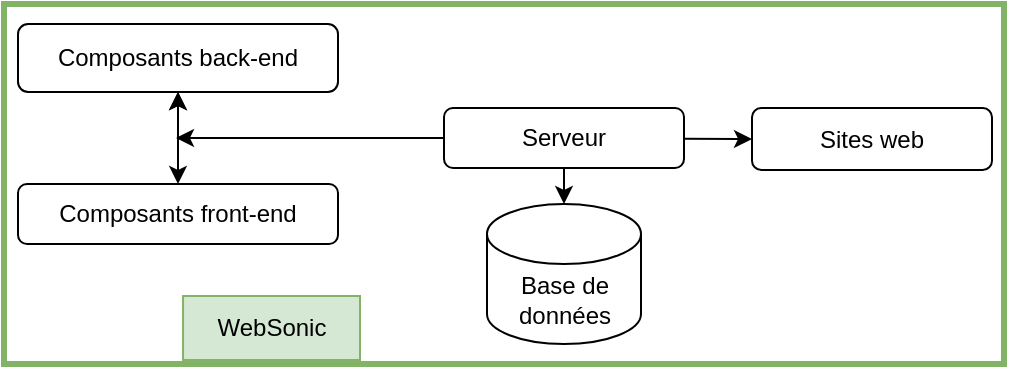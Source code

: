 <mxfile version="22.0.0" type="github">
  <diagram name="Page-1" id="C_ZBUsKCrzRcflvogzkr">
    <mxGraphModel dx="1434" dy="726" grid="1" gridSize="10" guides="1" tooltips="1" connect="1" arrows="1" fold="1" page="1" pageScale="1" pageWidth="827" pageHeight="1169" math="0" shadow="0">
      <root>
        <mxCell id="0" />
        <mxCell id="1" parent="0" />
        <mxCell id="LJF9pUBbcUP4_dTCjjYn-2" value="" style="rounded=0;whiteSpace=wrap;html=1;fillColor=none;strokeColor=#82b366;strokeWidth=3;" vertex="1" parent="1">
          <mxGeometry x="40" y="80" width="500" height="180" as="geometry" />
        </mxCell>
        <mxCell id="LJF9pUBbcUP4_dTCjjYn-3" value="WebSonic" style="rounded=0;whiteSpace=wrap;html=1;fillColor=#d5e8d4;strokeColor=#82b366;" vertex="1" parent="1">
          <mxGeometry x="129.519" y="226" width="88.484" height="32" as="geometry" />
        </mxCell>
        <mxCell id="LJF9pUBbcUP4_dTCjjYn-4" value="Composants front-end" style="rounded=1;whiteSpace=wrap;html=1;" vertex="1" parent="1">
          <mxGeometry x="47" y="170" width="160" height="30" as="geometry" />
        </mxCell>
        <mxCell id="LJF9pUBbcUP4_dTCjjYn-5" value="Composants back-end" style="rounded=1;whiteSpace=wrap;html=1;" vertex="1" parent="1">
          <mxGeometry x="47" y="90" width="160" height="34" as="geometry" />
        </mxCell>
        <mxCell id="LJF9pUBbcUP4_dTCjjYn-6" value="" style="endArrow=classic;startArrow=classic;html=1;rounded=0;exitX=0.5;exitY=0;exitDx=0;exitDy=0;entryX=0.5;entryY=1;entryDx=0;entryDy=0;" edge="1" parent="1" source="LJF9pUBbcUP4_dTCjjYn-4" target="LJF9pUBbcUP4_dTCjjYn-5">
          <mxGeometry width="50" height="50" relative="1" as="geometry">
            <mxPoint x="436" y="294" as="sourcePoint" />
            <mxPoint x="486" y="244" as="targetPoint" />
          </mxGeometry>
        </mxCell>
        <mxCell id="LJF9pUBbcUP4_dTCjjYn-8" value="" style="endArrow=classic;html=1;rounded=0;entryX=0;entryY=0.5;entryDx=0;entryDy=0;startArrow=none;startFill=0;endFill=1;" edge="1" parent="1" source="LJF9pUBbcUP4_dTCjjYn-14" target="LJF9pUBbcUP4_dTCjjYn-10">
          <mxGeometry width="50" height="50" relative="1" as="geometry">
            <mxPoint x="130" y="147" as="sourcePoint" />
            <mxPoint x="438" y="147" as="targetPoint" />
          </mxGeometry>
        </mxCell>
        <mxCell id="LJF9pUBbcUP4_dTCjjYn-10" value="Sites web" style="rounded=1;whiteSpace=wrap;html=1;" vertex="1" parent="1">
          <mxGeometry x="414" y="132" width="120" height="31" as="geometry" />
        </mxCell>
        <mxCell id="LJF9pUBbcUP4_dTCjjYn-11" value="Base de données" style="shape=cylinder3;whiteSpace=wrap;html=1;boundedLbl=1;backgroundOutline=1;size=15;" vertex="1" parent="1">
          <mxGeometry x="281.5" y="180" width="77" height="70" as="geometry" />
        </mxCell>
        <mxCell id="LJF9pUBbcUP4_dTCjjYn-12" value="" style="endArrow=classic;html=1;rounded=0;entryX=0.5;entryY=0;entryDx=0;entryDy=0;entryPerimeter=0;endFill=1;startArrow=none;startFill=0;" edge="1" parent="1" source="LJF9pUBbcUP4_dTCjjYn-14" target="LJF9pUBbcUP4_dTCjjYn-11">
          <mxGeometry width="50" height="50" relative="1" as="geometry">
            <mxPoint x="600" y="430" as="sourcePoint" />
            <mxPoint x="650" y="380" as="targetPoint" />
          </mxGeometry>
        </mxCell>
        <mxCell id="LJF9pUBbcUP4_dTCjjYn-13" value="" style="endArrow=none;html=1;rounded=0;entryX=0;entryY=0.5;entryDx=0;entryDy=0;startArrow=classic;startFill=1;endFill=0;" edge="1" parent="1">
          <mxGeometry width="50" height="50" relative="1" as="geometry">
            <mxPoint x="126" y="147" as="sourcePoint" />
            <mxPoint x="256" y="147" as="targetPoint" />
          </mxGeometry>
        </mxCell>
        <mxCell id="LJF9pUBbcUP4_dTCjjYn-15" value="" style="edgeStyle=orthogonalEdgeStyle;rounded=0;orthogonalLoop=1;jettySize=auto;html=1;exitX=0;exitY=0.5;exitDx=0;exitDy=0;" edge="1" parent="1" source="LJF9pUBbcUP4_dTCjjYn-14" target="LJF9pUBbcUP4_dTCjjYn-5">
          <mxGeometry relative="1" as="geometry" />
        </mxCell>
        <mxCell id="LJF9pUBbcUP4_dTCjjYn-14" value="Serveur" style="rounded=1;whiteSpace=wrap;html=1;" vertex="1" parent="1">
          <mxGeometry x="260" y="132" width="120" height="30" as="geometry" />
        </mxCell>
      </root>
    </mxGraphModel>
  </diagram>
</mxfile>
